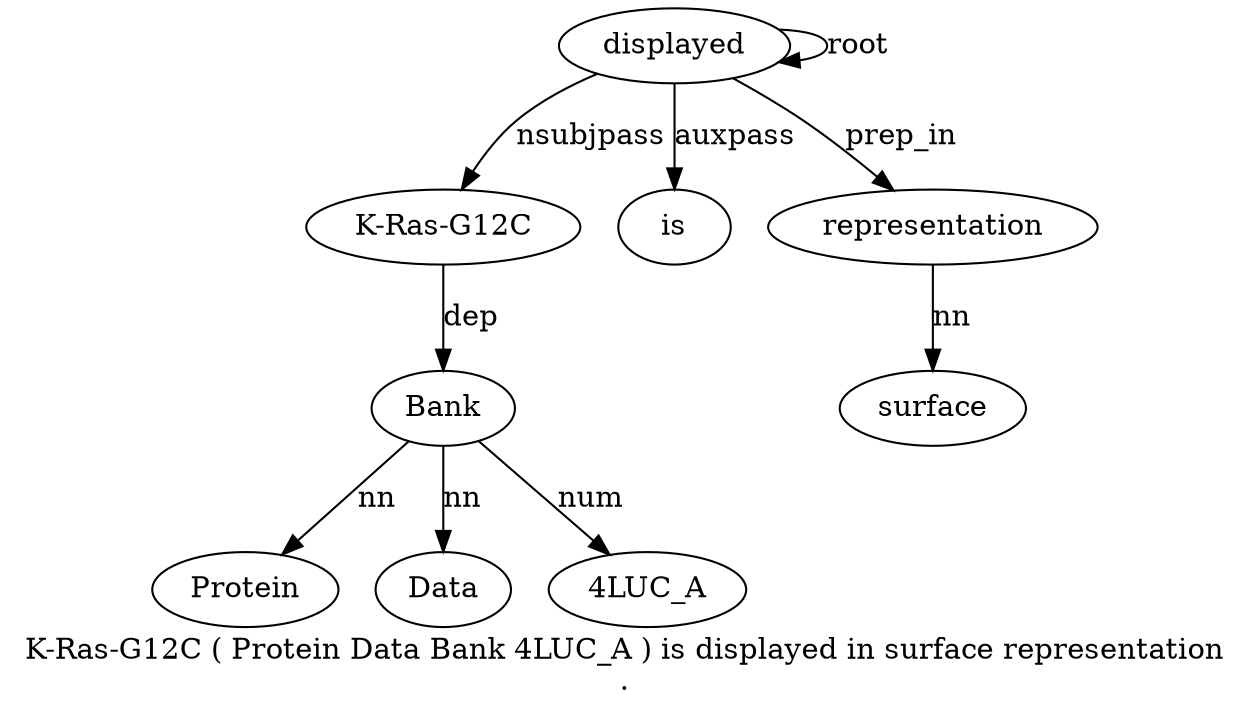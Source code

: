 digraph "K-Ras-G12C ( Protein Data Bank 4LUC_A ) is displayed in surface representation ." {
label="K-Ras-G12C ( Protein Data Bank 4LUC_A ) is displayed in surface representation
.";
displayed9 [style=filled, fillcolor=white, label=displayed];
"K-Ras-G12C" [style=filled, fillcolor=white, label="K-Ras-G12C"];
displayed9 -> "K-Ras-G12C"  [label=nsubjpass];
Bank5 [style=filled, fillcolor=white, label=Bank];
Protein3 [style=filled, fillcolor=white, label=Protein];
Bank5 -> Protein3  [label=nn];
Data4 [style=filled, fillcolor=white, label=Data];
Bank5 -> Data4  [label=nn];
"K-Ras-G12C" -> Bank5  [label=dep];
"4LUC_A6" [style=filled, fillcolor=white, label="4LUC_A"];
Bank5 -> "4LUC_A6"  [label=num];
is8 [style=filled, fillcolor=white, label=is];
displayed9 -> is8  [label=auxpass];
displayed9 -> displayed9  [label=root];
representation12 [style=filled, fillcolor=white, label=representation];
surface11 [style=filled, fillcolor=white, label=surface];
representation12 -> surface11  [label=nn];
displayed9 -> representation12  [label=prep_in];
}
